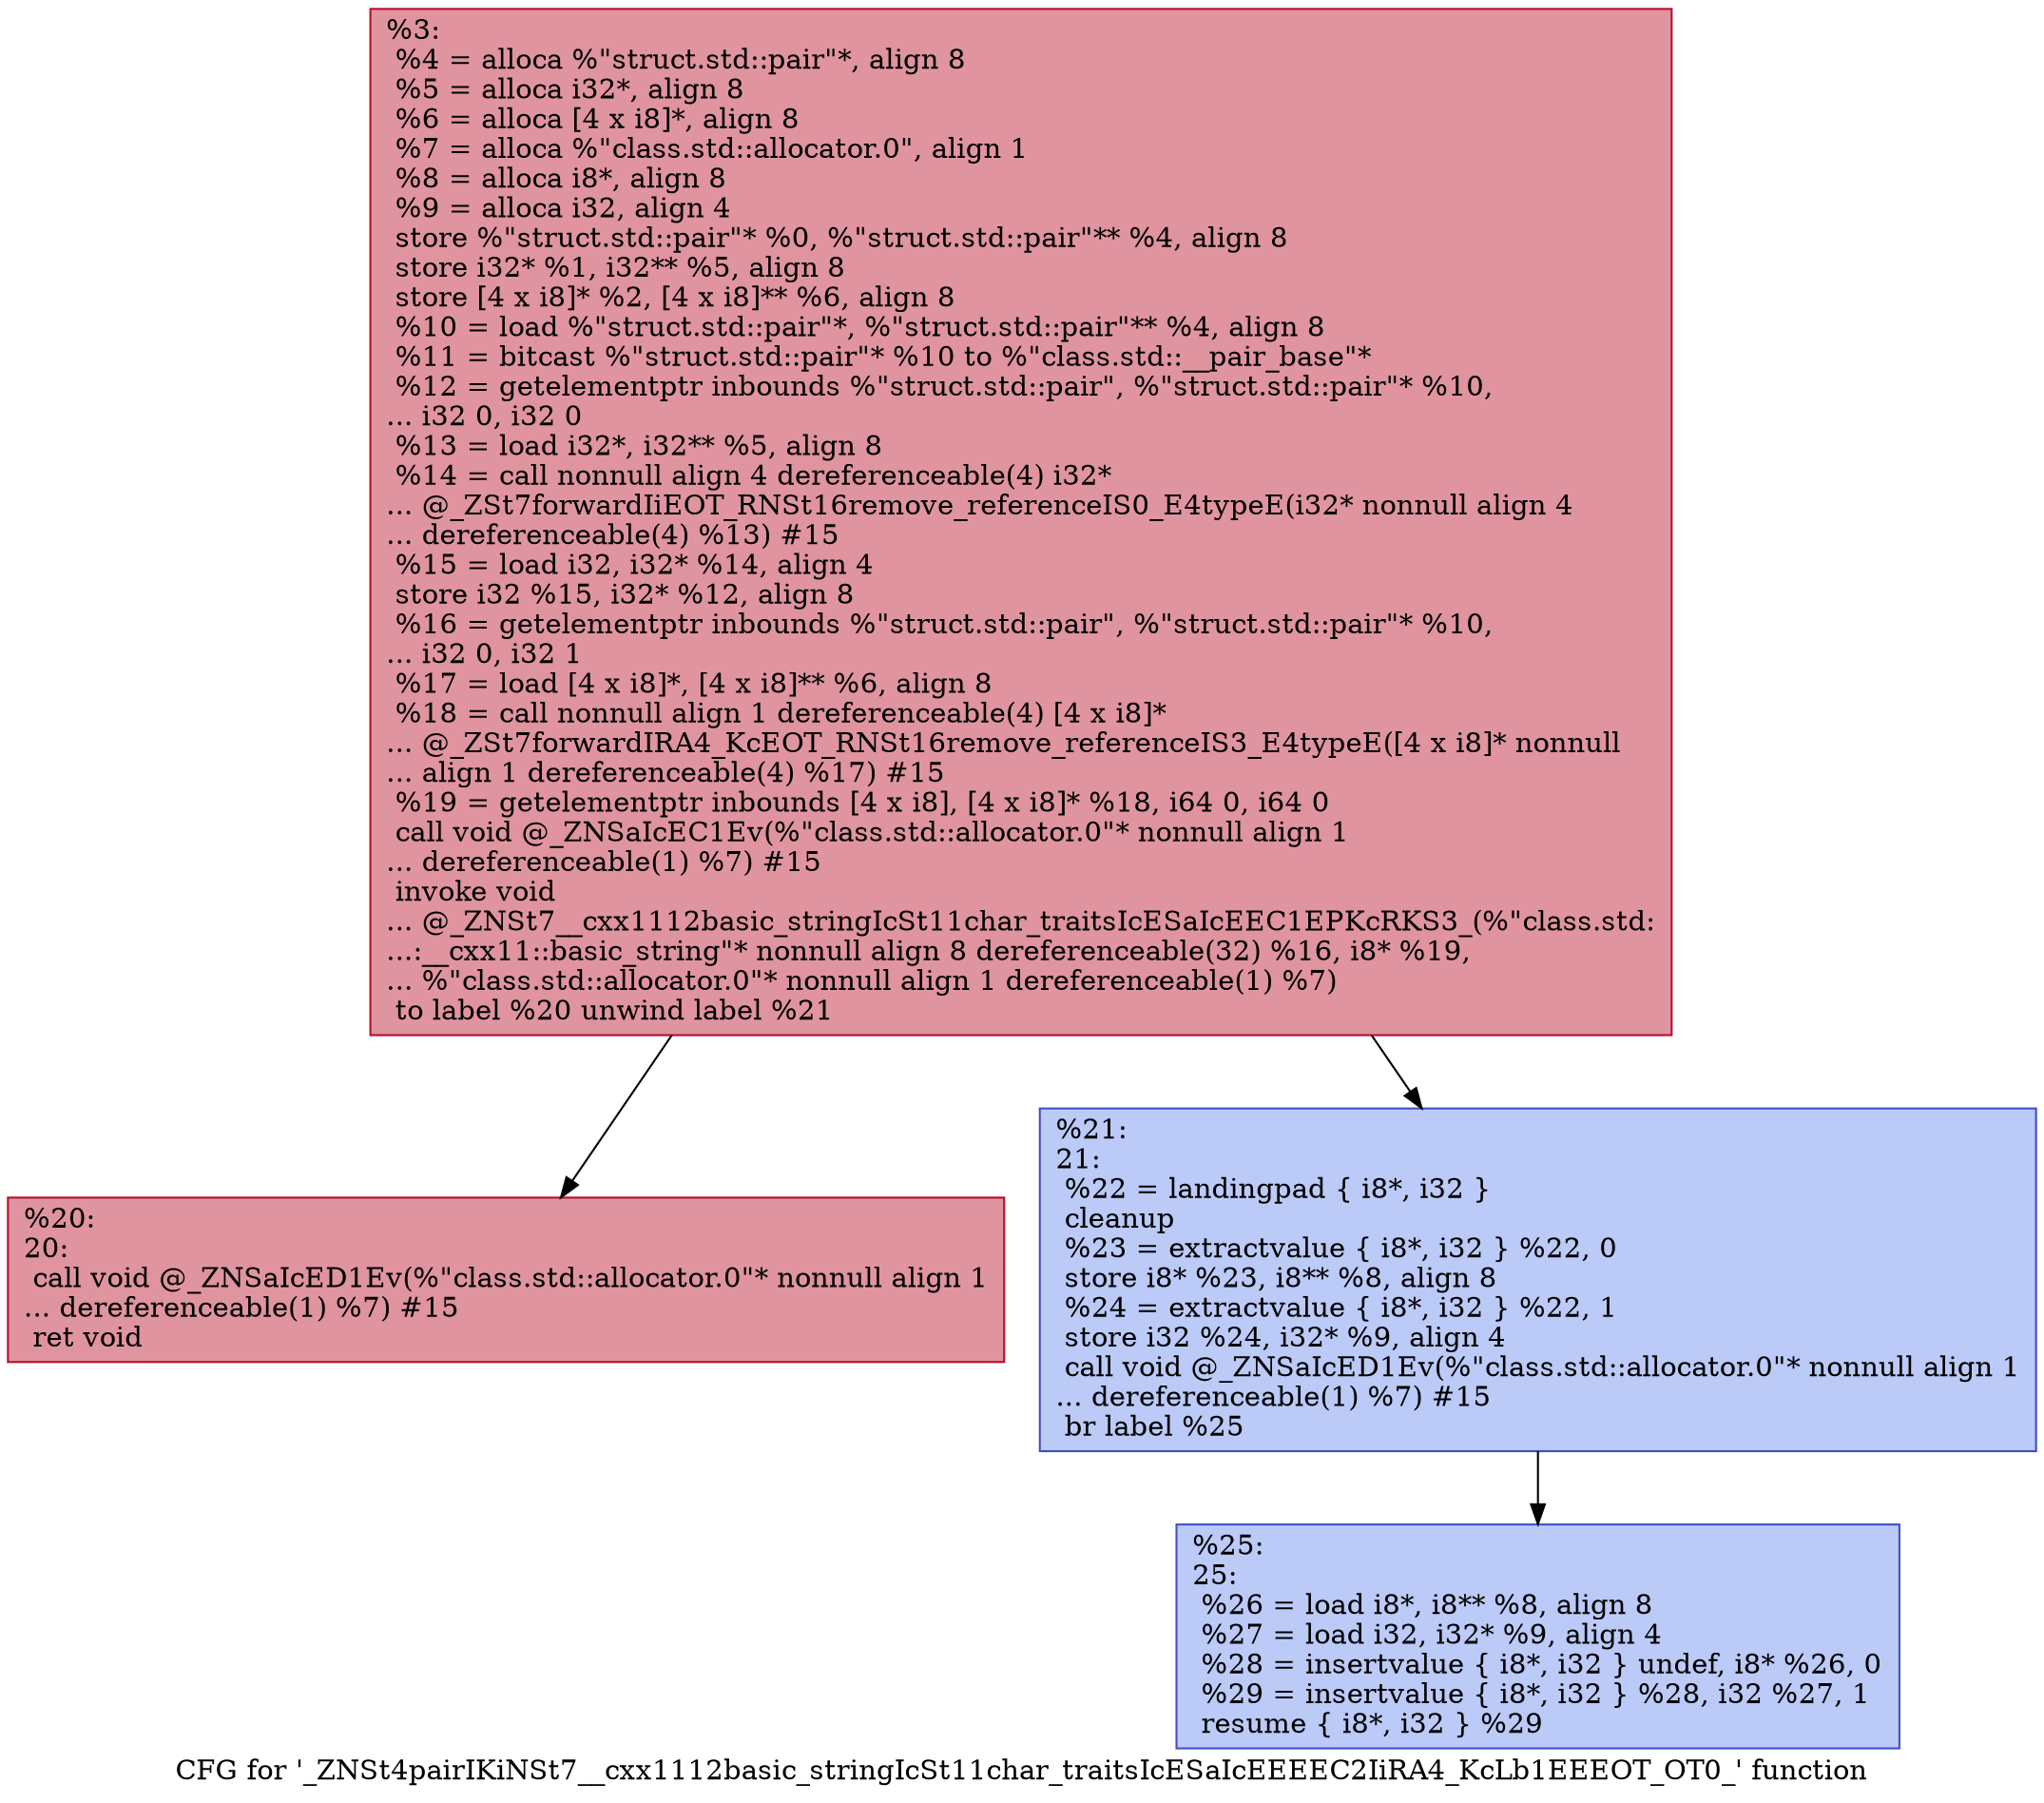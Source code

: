 digraph "CFG for '_ZNSt4pairIKiNSt7__cxx1112basic_stringIcSt11char_traitsIcESaIcEEEEC2IiRA4_KcLb1EEEOT_OT0_' function" {
	label="CFG for '_ZNSt4pairIKiNSt7__cxx1112basic_stringIcSt11char_traitsIcESaIcEEEEC2IiRA4_KcLb1EEEOT_OT0_' function";

	Node0x561d2df0d580 [shape=record,color="#b70d28ff", style=filled, fillcolor="#b70d2870",label="{%3:\l  %4 = alloca %\"struct.std::pair\"*, align 8\l  %5 = alloca i32*, align 8\l  %6 = alloca [4 x i8]*, align 8\l  %7 = alloca %\"class.std::allocator.0\", align 1\l  %8 = alloca i8*, align 8\l  %9 = alloca i32, align 4\l  store %\"struct.std::pair\"* %0, %\"struct.std::pair\"** %4, align 8\l  store i32* %1, i32** %5, align 8\l  store [4 x i8]* %2, [4 x i8]** %6, align 8\l  %10 = load %\"struct.std::pair\"*, %\"struct.std::pair\"** %4, align 8\l  %11 = bitcast %\"struct.std::pair\"* %10 to %\"class.std::__pair_base\"*\l  %12 = getelementptr inbounds %\"struct.std::pair\", %\"struct.std::pair\"* %10,\l... i32 0, i32 0\l  %13 = load i32*, i32** %5, align 8\l  %14 = call nonnull align 4 dereferenceable(4) i32*\l... @_ZSt7forwardIiEOT_RNSt16remove_referenceIS0_E4typeE(i32* nonnull align 4\l... dereferenceable(4) %13) #15\l  %15 = load i32, i32* %14, align 4\l  store i32 %15, i32* %12, align 8\l  %16 = getelementptr inbounds %\"struct.std::pair\", %\"struct.std::pair\"* %10,\l... i32 0, i32 1\l  %17 = load [4 x i8]*, [4 x i8]** %6, align 8\l  %18 = call nonnull align 1 dereferenceable(4) [4 x i8]*\l... @_ZSt7forwardIRA4_KcEOT_RNSt16remove_referenceIS3_E4typeE([4 x i8]* nonnull\l... align 1 dereferenceable(4) %17) #15\l  %19 = getelementptr inbounds [4 x i8], [4 x i8]* %18, i64 0, i64 0\l  call void @_ZNSaIcEC1Ev(%\"class.std::allocator.0\"* nonnull align 1\l... dereferenceable(1) %7) #15\l  invoke void\l... @_ZNSt7__cxx1112basic_stringIcSt11char_traitsIcESaIcEEC1EPKcRKS3_(%\"class.std:\l...:__cxx11::basic_string\"* nonnull align 8 dereferenceable(32) %16, i8* %19,\l... %\"class.std::allocator.0\"* nonnull align 1 dereferenceable(1) %7)\l          to label %20 unwind label %21\l}"];
	Node0x561d2df0d580 -> Node0x561d2df0e1f0;
	Node0x561d2df0d580 -> Node0x561d2df0e240;
	Node0x561d2df0e1f0 [shape=record,color="#b70d28ff", style=filled, fillcolor="#b70d2870",label="{%20:\l20:                                               \l  call void @_ZNSaIcED1Ev(%\"class.std::allocator.0\"* nonnull align 1\l... dereferenceable(1) %7) #15\l  ret void\l}"];
	Node0x561d2df0e240 [shape=record,color="#3d50c3ff", style=filled, fillcolor="#6687ed70",label="{%21:\l21:                                               \l  %22 = landingpad \{ i8*, i32 \}\l          cleanup\l  %23 = extractvalue \{ i8*, i32 \} %22, 0\l  store i8* %23, i8** %8, align 8\l  %24 = extractvalue \{ i8*, i32 \} %22, 1\l  store i32 %24, i32* %9, align 4\l  call void @_ZNSaIcED1Ev(%\"class.std::allocator.0\"* nonnull align 1\l... dereferenceable(1) %7) #15\l  br label %25\l}"];
	Node0x561d2df0e240 -> Node0x561d2df0e8d0;
	Node0x561d2df0e8d0 [shape=record,color="#3d50c3ff", style=filled, fillcolor="#6687ed70",label="{%25:\l25:                                               \l  %26 = load i8*, i8** %8, align 8\l  %27 = load i32, i32* %9, align 4\l  %28 = insertvalue \{ i8*, i32 \} undef, i8* %26, 0\l  %29 = insertvalue \{ i8*, i32 \} %28, i32 %27, 1\l  resume \{ i8*, i32 \} %29\l}"];
}
